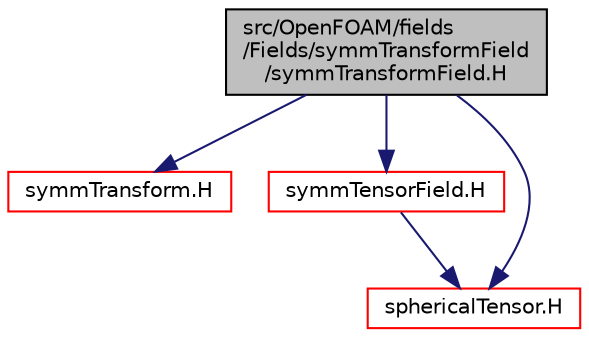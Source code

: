 digraph "src/OpenFOAM/fields/Fields/symmTransformField/symmTransformField.H"
{
  bgcolor="transparent";
  edge [fontname="Helvetica",fontsize="10",labelfontname="Helvetica",labelfontsize="10"];
  node [fontname="Helvetica",fontsize="10",shape=record];
  Node1 [label="src/OpenFOAM/fields\l/Fields/symmTransformField\l/symmTransformField.H",height=0.2,width=0.4,color="black", fillcolor="grey75", style="filled", fontcolor="black"];
  Node1 -> Node2 [color="midnightblue",fontsize="10",style="solid",fontname="Helvetica"];
  Node2 [label="symmTransform.H",height=0.2,width=0.4,color="red",URL="$a09240.html",tooltip="3D symmetric tensor transformation operations. "];
  Node1 -> Node3 [color="midnightblue",fontsize="10",style="solid",fontname="Helvetica"];
  Node3 [label="symmTensorField.H",height=0.2,width=0.4,color="red",URL="$a08164.html"];
  Node3 -> Node4 [color="midnightblue",fontsize="10",style="solid",fontname="Helvetica"];
  Node4 [label="sphericalTensor.H",height=0.2,width=0.4,color="red",URL="$a09167.html"];
  Node1 -> Node4 [color="midnightblue",fontsize="10",style="solid",fontname="Helvetica"];
}

